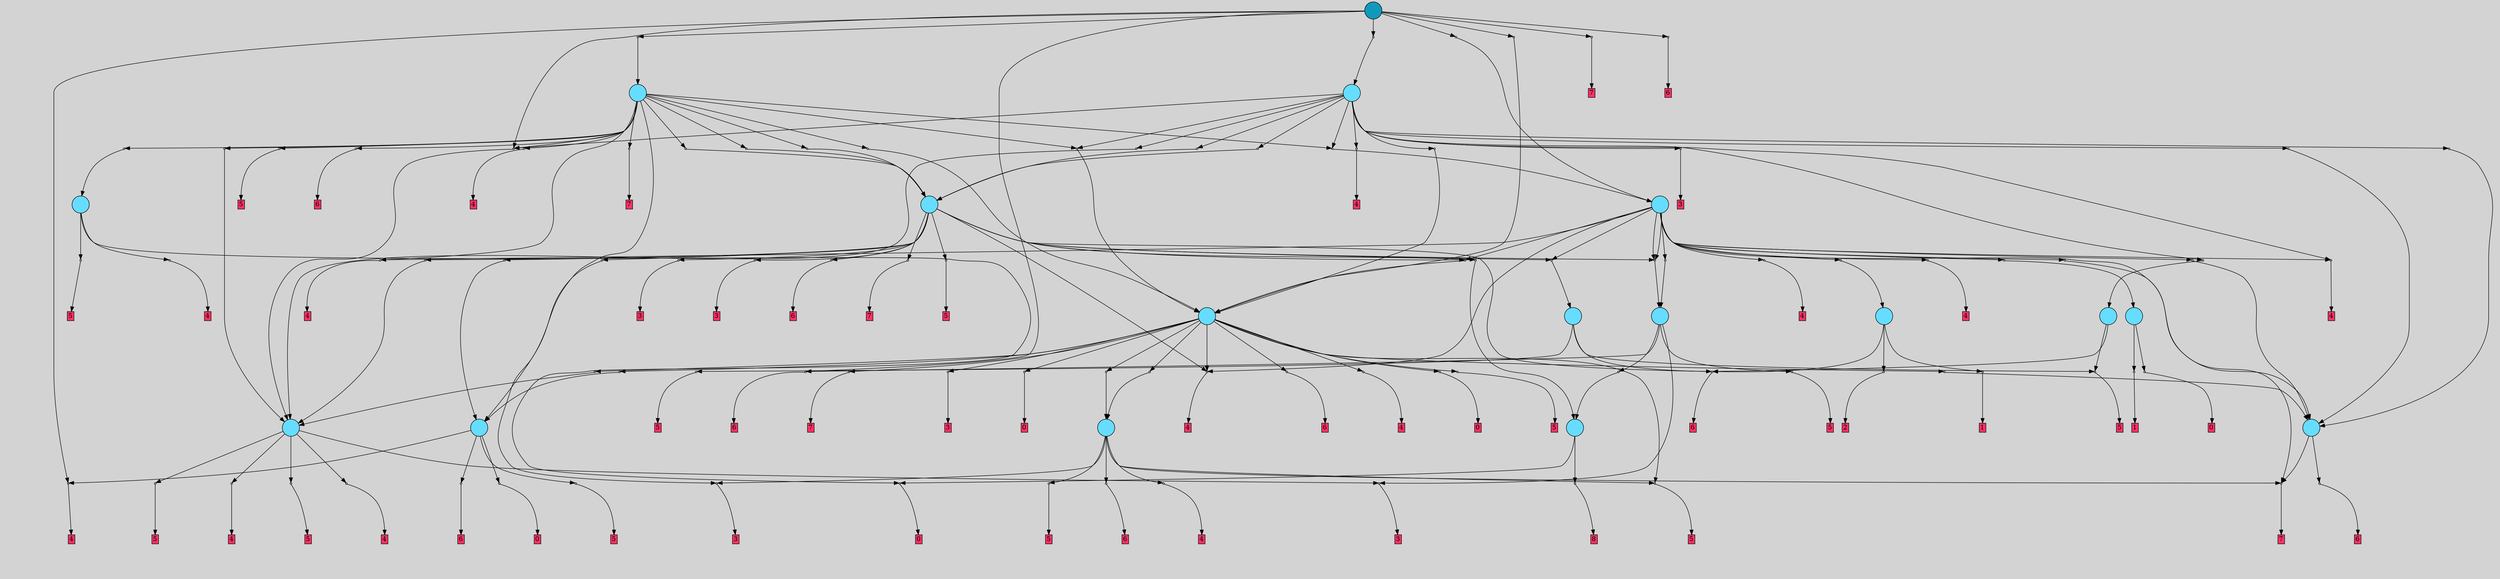// File exported with GEGELATI v1.3.1
// On the 2024-04-01 07:44:24
// With the File::TPGGraphDotExporter
digraph{
	graph[pad = "0.212, 0.055" bgcolor = lightgray]
	node[shape=circle style = filled label = ""]
		T0 [fillcolor="#66ddff"]
		T1 [fillcolor="#66ddff"]
		T4 [fillcolor="#66ddff"]
		T5 [fillcolor="#66ddff"]
		T6 [fillcolor="#66ddff"]
		T8 [fillcolor="#66ddff"]
		T12 [fillcolor="#66ddff"]
		T15 [fillcolor="#66ddff"]
		T39 [fillcolor="#66ddff"]
		T96 [fillcolor="#66ddff"]
		T127 [fillcolor="#66ddff"]
		T228 [fillcolor="#66ddff"]
		T319 [fillcolor="#66ddff"]
		T552 [fillcolor="#66ddff"]
		T951 [fillcolor="#66ddff"]
		T1022 [fillcolor="#66ddff"]
		T1129 [fillcolor="#1199bb"]
		P33015 [fillcolor="#cccccc" shape=point] //
		I33015 [shape=box style=invis label="1|1&3|4#0|1&#92;n3|3&1|0#0|6&#92;n6|4&4|6#3|7&#92;n7|5&4|2#0|6&#92;n3|6&2|6#0|0&#92;n2|6&1|3#0|4&#92;n6|3&3|6#3|3&#92;n4|1&0|3#0|5&#92;n1|0&2|5#0|1&#92;n"]
		P33015 -> I33015[style=invis]
		A18143 [fillcolor="#ff3366" shape=box margin=0.03 width=0 height=0 label="0"]
		T0 -> P33015 -> A18143
		P33016 [fillcolor="#cccccc" shape=point] //
		I33016 [shape=box style=invis label="6|2&1|0#2|1&#92;n7|1&3|7#4|0&#92;n6|4&4|4#3|3&#92;n5|6&0|0#3|5&#92;n3|0&3|1#2|7&#92;n3|0&1|3#0|6&#92;n2|6&0|4#0|6&#92;n7|1&2|0#0|5&#92;n"]
		P33016 -> I33016[style=invis]
		A18144 [fillcolor="#ff3366" shape=box margin=0.03 width=0 height=0 label="1"]
		T0 -> P33016 -> A18144
		P33017 [fillcolor="#cccccc" shape=point] //
		I33017 [shape=box style=invis label="5|7&0|0#3|0&#92;n8|0&1|7#3|0&#92;n"]
		P33017 -> I33017[style=invis]
		A18145 [fillcolor="#ff3366" shape=box margin=0.03 width=0 height=0 label="1"]
		T1 -> P33017 -> A18145
		P33018 [fillcolor="#cccccc" shape=point] //
		I33018 [shape=box style=invis label="7|0&2|7#0|0&#92;n7|4&2|1#0|3&#92;n2|7&2|4#0|1&#92;n1|4&2|1#2|2&#92;n1|7&3|0#3|4&#92;n"]
		P33018 -> I33018[style=invis]
		A18146 [fillcolor="#ff3366" shape=box margin=0.03 width=0 height=0 label="2"]
		T1 -> P33018 -> A18146
		P33019 [fillcolor="#cccccc" shape=point] //
		I33019 [shape=box style=invis label="7|5&4|6#3|3&#92;n1|3&0|7#0|4&#92;n5|1&0|7#4|4&#92;n6|6&1|1#2|4&#92;n3|5&0|2#1|2&#92;n6|3&2|4#0|1&#92;n"]
		P33019 -> I33019[style=invis]
		A18147 [fillcolor="#ff3366" shape=box margin=0.03 width=0 height=0 label="4"]
		T4 -> P33019 -> A18147
		P33020 [fillcolor="#cccccc" shape=point] //
		I33020 [shape=box style=invis label="4|3&1|4#3|1&#92;n6|3&2|0#0|3&#92;n7|0&4|1#1|5&#92;n4|4&4|7#0|2&#92;n6|6&1|0#2|7&#92;n0|0&4|1#1|1&#92;n3|2&2|2#0|0&#92;n6|0&3|4#1|1&#92;n8|6&1|3#4|0&#92;n"]
		P33020 -> I33020[style=invis]
		A18148 [fillcolor="#ff3366" shape=box margin=0.03 width=0 height=0 label="5"]
		T4 -> P33020 -> A18148
		P33021 [fillcolor="#cccccc" shape=point] //
		I33021 [shape=box style=invis label="2|4&0|4#1|3&#92;n4|2&0|3#3|6&#92;n6|4&2|5#4|3&#92;n"]
		P33021 -> I33021[style=invis]
		A18149 [fillcolor="#ff3366" shape=box margin=0.03 width=0 height=0 label="5"]
		T5 -> P33021 -> A18149
		P33022 [fillcolor="#cccccc" shape=point] //
		I33022 [shape=box style=invis label="6|4&1|4#4|4&#92;n7|2&0|6#2|2&#92;n1|3&3|6#1|7&#92;n2|6&4|0#1|7&#92;n"]
		P33022 -> I33022[style=invis]
		A18150 [fillcolor="#ff3366" shape=box margin=0.03 width=0 height=0 label="6"]
		T5 -> P33022 -> A18150
		P33023 [fillcolor="#cccccc" shape=point] //
		I33023 [shape=box style=invis label="8|4&0|5#4|6&#92;n0|3&1|1#2|6&#92;n"]
		P33023 -> I33023[style=invis]
		A18151 [fillcolor="#ff3366" shape=box margin=0.03 width=0 height=0 label="6"]
		T6 -> P33023 -> A18151
		P33024 [fillcolor="#cccccc" shape=point] //
		I33024 [shape=box style=invis label="0|6&4|0#4|1&#92;n4|2&0|1#0|3&#92;n5|6&4|7#3|1&#92;n3|6&1|7#4|7&#92;n6|7&1|6#0|7&#92;n8|0&1|5#3|3&#92;n5|6&3|1#1|7&#92;n1|6&0|4#3|7&#92;n6|0&2|2#4|5&#92;n7|4&2|5#3|6&#92;n"]
		P33024 -> I33024[style=invis]
		A18152 [fillcolor="#ff3366" shape=box margin=0.03 width=0 height=0 label="7"]
		T6 -> P33024 -> A18152
		P33025 [fillcolor="#cccccc" shape=point] //
		I33025 [shape=box style=invis label="4|3&3|7#0|2&#92;n2|6&2|0#0|2&#92;n5|2&0|0#4|3&#92;n8|2&4|1#1|3&#92;n5|7&2|2#3|4&#92;n0|5&3|2#0|6&#92;n5|0&3|4#1|7&#92;n"]
		P33025 -> I33025[style=invis]
		A18153 [fillcolor="#ff3366" shape=box margin=0.03 width=0 height=0 label="8"]
		T8 -> P33025 -> A18153
		P33026 [fillcolor="#cccccc" shape=point] //
		I33026 [shape=box style=invis label="7|2&4|4#4|7&#92;n6|3&4|4#1|5&#92;n7|6&3|6#4|5&#92;n6|7&0|3#4|6&#92;n6|1&3|4#3|5&#92;n1|1&2|1#2|1&#92;n3|1&4|2#4|6&#92;n6|5&3|2#3|0&#92;n2|0&1|6#3|0&#92;n4|0&4|2#4|2&#92;n"]
		P33026 -> I33026[style=invis]
		A18154 [fillcolor="#ff3366" shape=box margin=0.03 width=0 height=0 label="0"]
		T8 -> P33026 -> A18154
		T1 -> P33022
		T4 -> P33026
		P33027 [fillcolor="#cccccc" shape=point] //
		I33027 [shape=box style=invis label="3|0&1|7#2|6&#92;n1|6&0|7#3|4&#92;n3|7&1|2#1|7&#92;n3|5&3|3#0|2&#92;n0|3&0|4#0|1&#92;n4|1&2|5#3|2&#92;n6|7&3|2#0|7&#92;n"]
		P33027 -> I33027[style=invis]
		A18155 [fillcolor="#ff3366" shape=box margin=0.03 width=0 height=0 label="3"]
		T12 -> P33027 -> A18155
		P33028 [fillcolor="#cccccc" shape=point] //
		I33028 [shape=box style=invis label="2|5&1|6#0|2&#92;n1|2&0|5#4|0&#92;n0|6&2|0#3|3&#92;n1|4&0|0#3|6&#92;n0|6&4|1#0|3&#92;n8|4&3|5#0|6&#92;n5|2&2|4#0|5&#92;n1|1&2|4#2|4&#92;n3|5&2|2#0|7&#92;n"]
		P33028 -> I33028[style=invis]
		T12 -> P33028 -> T8
		P33029 [fillcolor="#cccccc" shape=point] //
		I33029 [shape=box style=invis label="1|3&3|6#1|7&#92;n7|2&0|6#2|2&#92;n6|4&4|4#4|4&#92;n"]
		P33029 -> I33029[style=invis]
		A18156 [fillcolor="#ff3366" shape=box margin=0.03 width=0 height=0 label="6"]
		T12 -> P33029 -> A18156
		P33030 [fillcolor="#cccccc" shape=point] //
		I33030 [shape=box style=invis label="4|2&0|3#3|6&#92;n2|4&0|4#1|3&#92;n4|3&3|7#2|2&#92;n"]
		P33030 -> I33030[style=invis]
		A18157 [fillcolor="#ff3366" shape=box margin=0.03 width=0 height=0 label="5"]
		T12 -> P33030 -> A18157
		P33031 [fillcolor="#cccccc" shape=point] //
		I33031 [shape=box style=invis label="7|5&4|6#3|3&#92;n1|3&0|7#0|4&#92;n5|1&0|7#4|4&#92;n6|3&2|4#0|1&#92;n3|5&0|2#1|2&#92;n6|0&1|1#2|4&#92;n4|4&0|3#3|2&#92;n"]
		P33031 -> I33031[style=invis]
		A18158 [fillcolor="#ff3366" shape=box margin=0.03 width=0 height=0 label="4"]
		T15 -> P33031 -> A18158
		P33032 [fillcolor="#cccccc" shape=point] //
		I33032 [shape=box style=invis label="0|0&4|1#4|1&#92;n6|3&2|0#0|3&#92;n1|7&1|4#4|6&#92;n4|4&4|7#0|2&#92;n6|6&1|0#2|7&#92;n4|3&1|4#3|1&#92;n3|2&2|2#0|0&#92;n6|0&3|4#1|1&#92;n8|6&1|3#4|0&#92;n"]
		P33032 -> I33032[style=invis]
		A18159 [fillcolor="#ff3366" shape=box margin=0.03 width=0 height=0 label="5"]
		T15 -> P33032 -> A18159
		P33033 [fillcolor="#cccccc" shape=point] //
		I33033 [shape=box style=invis label="6|3&2|4#0|1&#92;n1|3&0|7#0|4&#92;n6|1&0|7#4|4&#92;n6|6&1|1#2|4&#92;n3|5&0|2#1|2&#92;n7|5&4|6#3|3&#92;n"]
		P33033 -> I33033[style=invis]
		A18160 [fillcolor="#ff3366" shape=box margin=0.03 width=0 height=0 label="4"]
		T15 -> P33033 -> A18160
		P33034 [fillcolor="#cccccc" shape=point] //
		I33034 [shape=box style=invis label="4|4&4|7#0|2&#92;n6|3&2|0#0|3&#92;n4|3&1|4#3|1&#92;n6|6&1|0#2|7&#92;n0|0&4|1#1|1&#92;n3|2&2|2#0|0&#92;n6|7&3|4#1|1&#92;n8|6&1|3#4|0&#92;n"]
		P33034 -> I33034[style=invis]
		A18161 [fillcolor="#ff3366" shape=box margin=0.03 width=0 height=0 label="5"]
		T15 -> P33034 -> A18161
		T15 -> P33027
		T39 -> P33021
		T39 -> P33022
		P33035 [fillcolor="#cccccc" shape=point] //
		I33035 [shape=box style=invis label="6|6&1|0#2|7&#92;n6|3&2|0#0|3&#92;n7|0&4|1#1|5&#92;n4|4&4|7#0|2&#92;n4|3&1|4#3|1&#92;n0|0&4|1#1|1&#92;n3|2&2|2#0|0&#92;n4|0&3|4#1|1&#92;n8|6&1|3#4|0&#92;n"]
		P33035 -> I33035[style=invis]
		A18162 [fillcolor="#ff3366" shape=box margin=0.03 width=0 height=0 label="5"]
		T39 -> P33035 -> A18162
		P33036 [fillcolor="#cccccc" shape=point] //
		I33036 [shape=box style=invis label="2|5&1|6#0|2&#92;n1|2&0|5#4|0&#92;n0|6&2|4#3|3&#92;n1|4&0|0#3|6&#92;n3|5&2|2#0|7&#92;n8|4&3|5#0|6&#92;n5|2&2|4#0|5&#92;n1|1&2|4#2|4&#92;n"]
		P33036 -> I33036[style=invis]
		A18163 [fillcolor="#ff3366" shape=box margin=0.03 width=0 height=0 label="4"]
		T96 -> P33036 -> A18163
		P33037 [fillcolor="#cccccc" shape=point] //
		I33037 [shape=box style=invis label="4|0&3|5#1|4&#92;n"]
		P33037 -> I33037[style=invis]
		A18164 [fillcolor="#ff3366" shape=box margin=0.03 width=0 height=0 label="5"]
		T96 -> P33037 -> A18164
		P33038 [fillcolor="#cccccc" shape=point] //
		I33038 [shape=box style=invis label="8|7&4|0#1|0&#92;n3|0&3|1#0|4&#92;n0|6&3|3#0|2&#92;n6|2&4|0#3|0&#92;n6|3&2|5#2|4&#92;n5|1&4|6#1|3&#92;n"]
		P33038 -> I33038[style=invis]
		A18165 [fillcolor="#ff3366" shape=box margin=0.03 width=0 height=0 label="6"]
		T96 -> P33038 -> A18165
		P33039 [fillcolor="#cccccc" shape=point] //
		I33039 [shape=box style=invis label="6|4&2|6#3|0&#92;n0|0&1|5#2|2&#92;n"]
		P33039 -> I33039[style=invis]
		A18166 [fillcolor="#ff3366" shape=box margin=0.03 width=0 height=0 label="5"]
		T96 -> P33039 -> A18166
		T96 -> P33024
		P33040 [fillcolor="#cccccc" shape=point] //
		I33040 [shape=box style=invis label="7|0&3|2#0|5&#92;n3|0&1|7#2|6&#92;n0|3&1|5#3|6&#92;n0|3&0|4#0|1&#92;n8|7&1|2#1|7&#92;n4|1&4|5#3|2&#92;n8|4&2|0#1|2&#92;n0|0&2|2#0|7&#92;n7|3&3|1#2|6&#92;n"]
		P33040 -> I33040[style=invis]
		A18167 [fillcolor="#ff3366" shape=box margin=0.03 width=0 height=0 label="3"]
		T96 -> P33040 -> A18167
		P33041 [fillcolor="#cccccc" shape=point] //
		I33041 [shape=box style=invis label="1|5&1|3#1|3&#92;n8|0&0|6#0|6&#92;n"]
		P33041 -> I33041[style=invis]
		A18168 [fillcolor="#ff3366" shape=box margin=0.03 width=0 height=0 label="6"]
		T127 -> P33041 -> A18168
		P33042 [fillcolor="#cccccc" shape=point] //
		I33042 [shape=box style=invis label="8|3&0|1#1|3&#92;n0|6&2|3#2|7&#92;n8|1&2|1#2|7&#92;n1|3&3|2#3|2&#92;n4|0&4|2#4|2&#92;n2|1&4|6#3|0&#92;n0|0&3|5#3|1&#92;n6|1&3|4#2|5&#92;n1|1&3|1#2|3&#92;n5|2&4|4#4|0&#92;n"]
		P33042 -> I33042[style=invis]
		A18169 [fillcolor="#ff3366" shape=box margin=0.03 width=0 height=0 label="0"]
		T127 -> P33042 -> A18169
		P33043 [fillcolor="#cccccc" shape=point] //
		I33043 [shape=box style=invis label="5|4&2|4#0|5&#92;n1|2&0|5#4|0&#92;n8|1&2|4#3|7&#92;n2|5&1|6#0|2&#92;n6|1&2|4#2|4&#92;n4|4&1|5#4|6&#92;n7|0&3|2#4|1&#92;n8|5&2|0#0|7&#92;n4|1&4|4#0|5&#92;n"]
		P33043 -> I33043[style=invis]
		A18170 [fillcolor="#ff3366" shape=box margin=0.03 width=0 height=0 label="4"]
		T127 -> P33043 -> A18170
		P33044 [fillcolor="#cccccc" shape=point] //
		I33044 [shape=box style=invis label="6|4&2|5#4|3&#92;n1|0&0|5#3|2&#92;n4|2&0|3#3|2&#92;n"]
		P33044 -> I33044[style=invis]
		A18171 [fillcolor="#ff3366" shape=box margin=0.03 width=0 height=0 label="5"]
		T127 -> P33044 -> A18171
		P33045 [fillcolor="#cccccc" shape=point] //
		I33045 [shape=box style=invis label="0|6&4|1#4|1&#92;n4|2&0|1#0|3&#92;n5|6&4|7#3|1&#92;n3|6&1|7#4|7&#92;n6|7&1|6#0|7&#92;n8|0&1|5#3|3&#92;n7|4&2|5#3|6&#92;n6|0&2|2#4|5&#92;n1|6&0|4#3|7&#92;n"]
		P33045 -> I33045[style=invis]
		T228 -> P33045 -> T96
		P33046 [fillcolor="#cccccc" shape=point] //
		I33046 [shape=box style=invis label="8|7&4|0#1|0&#92;n3|0&3|1#0|4&#92;n5|1&4|6#1|3&#92;n6|2&4|7#3|0&#92;n6|3&2|5#2|4&#92;n"]
		P33046 -> I33046[style=invis]
		A18172 [fillcolor="#ff3366" shape=box margin=0.03 width=0 height=0 label="6"]
		T228 -> P33046 -> A18172
		P33047 [fillcolor="#cccccc" shape=point] //
		I33047 [shape=box style=invis label="0|7&2|4#1|5&#92;n6|5&3|3#4|4&#92;n4|0&1|1#1|3&#92;n"]
		P33047 -> I33047[style=invis]
		A18173 [fillcolor="#ff3366" shape=box margin=0.03 width=0 height=0 label="4"]
		T228 -> P33047 -> A18173
		P33048 [fillcolor="#cccccc" shape=point] //
		I33048 [shape=box style=invis label="6|7&3|2#1|4&#92;n0|2&3|2#4|4&#92;n8|6&4|0#4|7&#92;n3|0&3|5#0|4&#92;n0|5&2|7#2|6&#92;n7|2&1|2#3|3&#92;n6|1&3|7#3|7&#92;n8|1&4|3#3|6&#92;n"]
		P33048 -> I33048[style=invis]
		T228 -> P33048 -> T15
		T228 -> P33039
		P33049 [fillcolor="#cccccc" shape=point] //
		I33049 [shape=box style=invis label="8|1&2|1#2|7&#92;n0|6&2|3#2|7&#92;n8|3&0|1#1|3&#92;n5|2&4|4#4|2&#92;n7|6&2|4#2|2&#92;n2|1&4|6#3|0&#92;n1|1&3|1#2|3&#92;n4|0&4|2#4|2&#92;n5|3&3|2#3|2&#92;n"]
		P33049 -> I33049[style=invis]
		A18174 [fillcolor="#ff3366" shape=box margin=0.03 width=0 height=0 label="0"]
		T228 -> P33049 -> A18174
		P33050 [fillcolor="#cccccc" shape=point] //
		I33050 [shape=box style=invis label="6|4&3|6#3|0&#92;n"]
		P33050 -> I33050[style=invis]
		A18175 [fillcolor="#ff3366" shape=box margin=0.03 width=0 height=0 label="5"]
		T228 -> P33050 -> A18175
		P33051 [fillcolor="#cccccc" shape=point] //
		I33051 [shape=box style=invis label="1|3&0|1#4|6&#92;n3|2&0|0#4|6&#92;n2|7&2|6#4|3&#92;n3|5&2|2#0|7&#92;n8|1&1|6#0|0&#92;n1|1&0|5#0|0&#92;n4|2&3|1#1|3&#92;n8|0&1|0#0|6&#92;n"]
		P33051 -> I33051[style=invis]
		A18176 [fillcolor="#ff3366" shape=box margin=0.03 width=0 height=0 label="4"]
		T228 -> P33051 -> A18176
		P33052 [fillcolor="#cccccc" shape=point] //
		I33052 [shape=box style=invis label="0|6&4|1#4|1&#92;n4|2&0|1#0|3&#92;n8|0&1|5#4|3&#92;n3|6&1|7#4|7&#92;n6|7&1|6#0|7&#92;n5|6&4|7#3|1&#92;n7|4&2|5#3|6&#92;n6|0&2|2#4|5&#92;n1|6&0|4#3|7&#92;n"]
		P33052 -> I33052[style=invis]
		T228 -> P33052 -> T96
		P33053 [fillcolor="#cccccc" shape=point] //
		I33053 [shape=box style=invis label="7|5&4|6#3|3&#92;n1|3&0|7#0|4&#92;n5|1&0|7#4|4&#92;n5|2&2|6#1|0&#92;n6|6&1|1#2|4&#92;n6|3&2|4#0|1&#92;n3|5&0|2#1|2&#92;n"]
		P33053 -> I33053[style=invis]
		T228 -> P33053 -> T6
		P33054 [fillcolor="#cccccc" shape=point] //
		I33054 [shape=box style=invis label="8|1&3|3#0|7&#92;n1|1&1|5#3|1&#92;n3|2&3|3#0|6&#92;n1|0&0|7#0|3&#92;n3|3&4|3#2|0&#92;n5|5&4|1#1|2&#92;n6|5&4|3#2|6&#92;n7|0&0|0#4|6&#92;n0|4&0|2#1|5&#92;n0|1&2|5#1|1&#92;n"]
		P33054 -> I33054[style=invis]
		A18177 [fillcolor="#ff3366" shape=box margin=0.03 width=0 height=0 label="3"]
		T228 -> P33054 -> A18177
		P33055 [fillcolor="#cccccc" shape=point] //
		I33055 [shape=box style=invis label="7|2&4|4#4|7&#92;n6|4&4|4#1|5&#92;n1|1&2|1#2|1&#92;n6|7&0|3#4|6&#92;n6|1&3|4#3|5&#92;n7|6&3|6#4|5&#92;n3|1&4|2#4|6&#92;n6|5&3|2#3|0&#92;n2|0&1|6#3|0&#92;n4|0&4|2#4|2&#92;n"]
		P33055 -> I33055[style=invis]
		A18178 [fillcolor="#ff3366" shape=box margin=0.03 width=0 height=0 label="0"]
		T228 -> P33055 -> A18178
		P33056 [fillcolor="#cccccc" shape=point] //
		I33056 [shape=box style=invis label="0|6&4|0#4|1&#92;n8|0&1|5#3|3&#92;n5|6&4|7#3|1&#92;n3|6&1|7#4|7&#92;n6|7&1|6#0|7&#92;n4|2&0|1#0|3&#92;n5|6&3|1#1|7&#92;n1|6&0|4#1|7&#92;n6|0&2|2#4|5&#92;n7|4&2|5#3|6&#92;n"]
		P33056 -> I33056[style=invis]
		A18179 [fillcolor="#ff3366" shape=box margin=0.03 width=0 height=0 label="7"]
		T228 -> P33056 -> A18179
		P33057 [fillcolor="#cccccc" shape=point] //
		I33057 [shape=box style=invis label="0|3&0|1#3|0&#92;n5|1&3|7#0|5&#92;n2|0&1|2#4|1&#92;n"]
		P33057 -> I33057[style=invis]
		T228 -> P33057 -> T127
		P33058 [fillcolor="#cccccc" shape=point] //
		I33058 [shape=box style=invis label="3|5&3|3#0|2&#92;n1|6&0|7#3|4&#92;n3|7&1|2#1|7&#92;n6|7&3|2#0|7&#92;n3|0&1|7#4|6&#92;n1|6&3|1#0|2&#92;n4|1&2|5#3|2&#92;n"]
		P33058 -> I33058[style=invis]
		A18180 [fillcolor="#ff3366" shape=box margin=0.03 width=0 height=0 label="3"]
		T319 -> P33058 -> A18180
		P33059 [fillcolor="#cccccc" shape=point] //
		I33059 [shape=box style=invis label="5|6&0|1#1|7&#92;n8|6&0|4#3|7&#92;n5|6&4|7#3|1&#92;n6|2&3|4#0|6&#92;n4|3&2|5#3|4&#92;n8|0&3|5#3|3&#92;n6|0&2|2#1|5&#92;n8|6&3|2#0|5&#92;n3|0&1|7#4|7&#92;n4|2&0|5#0|3&#92;n"]
		P33059 -> I33059[style=invis]
		T319 -> P33059 -> T8
		P33060 [fillcolor="#cccccc" shape=point] //
		I33060 [shape=box style=invis label="3|7&0|0#4|1&#92;n3|0&3|1#0|4&#92;n8|7&4|0#1|0&#92;n0|6&3|3#0|5&#92;n7|3&2|5#2|4&#92;n6|2&4|0#3|0&#92;n5|1&4|6#1|3&#92;n"]
		P33060 -> I33060[style=invis]
		A18181 [fillcolor="#ff3366" shape=box margin=0.03 width=0 height=0 label="6"]
		T319 -> P33060 -> A18181
		P33061 [fillcolor="#cccccc" shape=point] //
		I33061 [shape=box style=invis label="5|1&2|3#4|5&#92;n7|4&3|2#3|5&#92;n1|7&3|6#0|3&#92;n2|6&0|5#3|6&#92;n3|0&1|1#3|3&#92;n"]
		P33061 -> I33061[style=invis]
		T319 -> P33061 -> T39
		P33062 [fillcolor="#cccccc" shape=point] //
		I33062 [shape=box style=invis label="3|0&3|5#0|4&#92;n0|4&3|2#4|4&#92;n8|6&4|0#4|7&#92;n6|7&3|2#1|4&#92;n0|2&2|7#2|6&#92;n7|2&1|2#3|0&#92;n8|1&4|3#3|6&#92;n6|3&0|6#3|4&#92;n"]
		P33062 -> I33062[style=invis]
		T319 -> P33062 -> T15
		P33063 [fillcolor="#cccccc" shape=point] //
		I33063 [shape=box style=invis label="3|4&1|7#2|3&#92;n1|0&4|5#4|5&#92;n"]
		P33063 -> I33063[style=invis]
		T319 -> P33063 -> T127
		P33064 [fillcolor="#cccccc" shape=point] //
		I33064 [shape=box style=invis label="6|6&4|7#3|7&#92;n4|2&3|1#0|3&#92;n0|6&4|0#4|1&#92;n3|6&1|7#4|7&#92;n1|6&0|4#3|7&#92;n6|7&4|2#4|5&#92;n5|0&4|2#1|7&#92;n5|6&3|1#1|7&#92;n1|4&3|6#1|2&#92;n4|7&3|2#2|3&#92;n"]
		P33064 -> I33064[style=invis]
		A18182 [fillcolor="#ff3366" shape=box margin=0.03 width=0 height=0 label="7"]
		T319 -> P33064 -> A18182
		P33065 [fillcolor="#cccccc" shape=point] //
		I33065 [shape=box style=invis label="0|4&3|0#1|5&#92;n7|1&1|2#2|5&#92;n5|0&4|3#2|1&#92;n7|2&3|2#0|5&#92;n8|1&3|6#0|2&#92;n6|3&3|4#2|2&#92;n7|1&0|5#0|7&#92;n2|6&0|4#4|3&#92;n"]
		P33065 -> I33065[style=invis]
		A18183 [fillcolor="#ff3366" shape=box margin=0.03 width=0 height=0 label="5"]
		T319 -> P33065 -> A18183
		T319 -> P33022
		T319 -> P33051
		P33066 [fillcolor="#cccccc" shape=point] //
		I33066 [shape=box style=invis label="1|2&3|6#4|7&#92;n8|5&0|5#2|0&#92;n2|7&3|1#1|6&#92;n3|3&1|6#3|2&#92;n8|0&3|3#1|6&#92;n7|2&3|6#4|5&#92;n"]
		P33066 -> I33066[style=invis]
		T319 -> P33066 -> T228
		P33067 [fillcolor="#cccccc" shape=point] //
		I33067 [shape=box style=invis label="6|7&3|2#1|4&#92;n0|2&3|2#1|4&#92;n3|0&3|5#0|4&#92;n5|2&4|2#2|1&#92;n0|2&2|7#2|6&#92;n7|2&1|2#3|3&#92;n8|1&4|3#3|6&#92;n"]
		P33067 -> I33067[style=invis]
		T319 -> P33067 -> T12
		P33068 [fillcolor="#cccccc" shape=point] //
		I33068 [shape=box style=invis label="0|3&0|1#3|0&#92;n2|0&1|5#4|1&#92;n5|1&3|7#0|5&#92;n"]
		P33068 -> I33068[style=invis]
		T319 -> P33068 -> T127
		P33069 [fillcolor="#cccccc" shape=point] //
		I33069 [shape=box style=invis label="5|0&0|3#3|5&#92;n7|2&0|2#0|7&#92;n0|5&0|2#4|6&#92;n8|7&1|2#0|7&#92;n3|4&2|0#0|5&#92;n1|3&0|7#3|0&#92;n4|1&2|1#3|2&#92;n3|1&1|7#4|0&#92;n"]
		P33069 -> I33069[style=invis]
		A18184 [fillcolor="#ff3366" shape=box margin=0.03 width=0 height=0 label="3"]
		T319 -> P33069 -> A18184
		P33070 [fillcolor="#cccccc" shape=point] //
		I33070 [shape=box style=invis label="3|0&3|1#0|4&#92;n8|7&4|0#1|0&#92;n6|3&2|0#2|1&#92;n5|1&4|6#1|3&#92;n6|4&1|1#1|4&#92;n5|2&4|0#3|0&#92;n"]
		P33070 -> I33070[style=invis]
		T552 -> P33070 -> T1
		P33071 [fillcolor="#cccccc" shape=point] //
		I33071 [shape=box style=invis label="5|2&4|2#2|1&#92;n0|2&2|7#2|6&#92;n7|2&1|1#3|6&#92;n3|0&3|5#0|4&#92;n1|0&0|3#3|0&#92;n8|1&4|3#3|6&#92;n"]
		P33071 -> I33071[style=invis]
		T552 -> P33071 -> T12
		P33072 [fillcolor="#cccccc" shape=point] //
		I33072 [shape=box style=invis label="4|0&4|2#4|2&#92;n7|2&4|4#4|7&#92;n6|4&4|4#1|5&#92;n7|6&0|6#1|5&#92;n5|7&0|0#4|7&#92;n6|5&3|2#3|0&#92;n4|4&1|7#1|5&#92;n2|4&1|6#3|3&#92;n3|1&4|2#3|6&#92;n"]
		P33072 -> I33072[style=invis]
		T552 -> P33072 -> T0
		P33073 [fillcolor="#cccccc" shape=point] //
		I33073 [shape=box style=invis label="0|5&4|4#0|1&#92;n6|0&1|7#1|3&#92;n1|4&0|7#0|3&#92;n4|4&4|1#3|5&#92;n"]
		P33073 -> I33073[style=invis]
		T552 -> P33073 -> T6
		P33074 [fillcolor="#cccccc" shape=point] //
		I33074 [shape=box style=invis label="8|7&2|4#1|1&#92;n0|0&0|6#3|6&#92;n6|2&4|0#1|3&#92;n"]
		P33074 -> I33074[style=invis]
		T552 -> P33074 -> T6
		P33075 [fillcolor="#cccccc" shape=point] //
		I33075 [shape=box style=invis label="8|1&1|6#0|0&#92;n0|1&4|4#1|7&#92;n1|1&0|5#0|0&#92;n7|2&3|7#1|4&#92;n8|5&1|3#3|1&#92;n3|5&2|2#0|7&#92;n5|0&1|0#0|6&#92;n6|2&1|1#1|6&#92;n8|2&0|1#4|0&#92;n"]
		P33075 -> I33075[style=invis]
		A18185 [fillcolor="#ff3366" shape=box margin=0.03 width=0 height=0 label="4"]
		T552 -> P33075 -> A18185
		P33076 [fillcolor="#cccccc" shape=point] //
		I33076 [shape=box style=invis label="8|4&4|7#1|3&#92;n2|6&1|0#1|6&#92;n3|4&3|0#3|6&#92;n4|6&4|0#4|1&#92;n4|2&3|7#3|1&#92;n0|5&2|0#1|5&#92;n4|4&1|6#0|6&#92;n0|3&0|3#3|1&#92;n7|0&4|0#0|0&#92;n"]
		P33076 -> I33076[style=invis]
		A18186 [fillcolor="#ff3366" shape=box margin=0.03 width=0 height=0 label="4"]
		T552 -> P33076 -> A18186
		T552 -> P33067
		P33077 [fillcolor="#cccccc" shape=point] //
		I33077 [shape=box style=invis label="7|0&1|1#1|0&#92;n8|5&2|4#2|3&#92;n"]
		P33077 -> I33077[style=invis]
		A18187 [fillcolor="#ff3366" shape=box margin=0.03 width=0 height=0 label="4"]
		T552 -> P33077 -> A18187
		P33078 [fillcolor="#cccccc" shape=point] //
		I33078 [shape=box style=invis label="3|5&0|2#3|2&#92;n1|3&0|7#0|4&#92;n3|1&1|3#3|2&#92;n0|0&0|6#4|3&#92;n1|5&0|2#0|5&#92;n7|5&2|0#1|5&#92;n7|2&0|6#3|4&#92;n6|3&2|4#0|1&#92;n"]
		P33078 -> I33078[style=invis]
		A18188 [fillcolor="#ff3366" shape=box margin=0.03 width=0 height=0 label="4"]
		T552 -> P33078 -> A18188
		T552 -> P33066
		T552 -> P33051
		T552 -> P33067
		T552 -> P33061
		T552 -> P33024
		P33079 [fillcolor="#cccccc" shape=point] //
		I33079 [shape=box style=invis label="4|0&4|2#4|2&#92;n6|5&3|2#3|0&#92;n2|0&1|6#3|3&#92;n7|6&3|6#1|5&#92;n7|2&4|4#4|7&#92;n5|7&0|0#4|7&#92;n4|4&1|7#1|5&#92;n6|4&4|4#1|5&#92;n3|1&4|2#2|6&#92;n"]
		P33079 -> I33079[style=invis]
		T951 -> P33079 -> T552
		P33080 [fillcolor="#cccccc" shape=point] //
		I33080 [shape=box style=invis label="2|2&1|5#3|5&#92;n0|2&3|2#1|4&#92;n3|0&3|5#0|4&#92;n5|4&4|2#2|1&#92;n0|2&2|7#2|6&#92;n7|4&4|0#0|6&#92;n8|1&4|3#3|6&#92;n6|7&3|7#1|4&#92;n"]
		P33080 -> I33080[style=invis]
		T951 -> P33080 -> T228
		P33081 [fillcolor="#cccccc" shape=point] //
		I33081 [shape=box style=invis label="7|6&3|1#3|5&#92;n0|1&1|3#3|6&#92;n3|0&0|3#0|5&#92;n"]
		P33081 -> I33081[style=invis]
		A18189 [fillcolor="#ff3366" shape=box margin=0.03 width=0 height=0 label="5"]
		T951 -> P33081 -> A18189
		P33082 [fillcolor="#cccccc" shape=point] //
		I33082 [shape=box style=invis label="2|1&2|6#2|2&#92;n8|7&3|2#2|5&#92;n6|0&0|7#1|2&#92;n6|0&2|2#1|4&#92;n1|6&4|6#1|4&#92;n4|3&2|3#0|4&#92;n"]
		P33082 -> I33082[style=invis]
		T951 -> P33082 -> T4
		P33083 [fillcolor="#cccccc" shape=point] //
		I33083 [shape=box style=invis label="5|0&1|5#0|3&#92;n0|0&4|4#3|6&#92;n"]
		P33083 -> I33083[style=invis]
		A18190 [fillcolor="#ff3366" shape=box margin=0.03 width=0 height=0 label="6"]
		T951 -> P33083 -> A18190
		P33084 [fillcolor="#cccccc" shape=point] //
		I33084 [shape=box style=invis label="2|1&2|6#2|2&#92;n6|0&0|7#1|2&#92;n8|0&3|2#2|0&#92;n1|6&4|6#1|4&#92;n2|0&1|1#3|7&#92;n6|0&2|2#1|4&#92;n2|6&2|4#2|2&#92;n"]
		P33084 -> I33084[style=invis]
		T951 -> P33084 -> T319
		P33085 [fillcolor="#cccccc" shape=point] //
		I33085 [shape=box style=invis label="3|0&3|5#0|4&#92;n8|6&4|0#4|7&#92;n0|4&3|2#4|4&#92;n6|7&3|2#1|4&#92;n0|2&2|7#2|6&#92;n7|2&1|2#3|3&#92;n8|1&4|3#3|6&#92;n"]
		P33085 -> I33085[style=invis]
		T951 -> P33085 -> T15
		P33086 [fillcolor="#cccccc" shape=point] //
		I33086 [shape=box style=invis label="8|1&1|6#0|0&#92;n0|1&4|4#1|7&#92;n1|1&0|5#0|0&#92;n7|2&3|7#1|4&#92;n8|5&1|3#3|1&#92;n8|2&0|1#4|6&#92;n5|0&1|0#0|6&#92;n6|2&1|1#1|6&#92;n3|5&2|2#0|7&#92;n"]
		P33086 -> I33086[style=invis]
		A18191 [fillcolor="#ff3366" shape=box margin=0.03 width=0 height=0 label="4"]
		T951 -> P33086 -> A18191
		P33087 [fillcolor="#cccccc" shape=point] //
		I33087 [shape=box style=invis label="0|2&2|7#2|6&#92;n7|1&2|5#1|2&#92;n3|0&3|5#0|4&#92;n6|7&3|2#2|4&#92;n8|6&4|3#4|7&#92;n1|5&2|2#4|1&#92;n6|5&4|0#1|1&#92;n8|1&4|3#3|6&#92;n"]
		P33087 -> I33087[style=invis]
		T951 -> P33087 -> T15
		P33088 [fillcolor="#cccccc" shape=point] //
		I33088 [shape=box style=invis label="6|7&3|7#1|4&#92;n0|2&3|2#1|4&#92;n3|0&3|5#0|4&#92;n5|2&4|2#2|1&#92;n0|2&2|7#2|6&#92;n7|2&1|2#3|3&#92;n3|6&2|0#4|4&#92;n8|1&4|3#3|6&#92;n2|2&2|5#3|5&#92;n"]
		P33088 -> I33088[style=invis]
		T951 -> P33088 -> T228
		T951 -> P33040
		P33089 [fillcolor="#cccccc" shape=point] //
		I33089 [shape=box style=invis label="7|5&4|5#4|4&#92;n1|3&3|6#4|4&#92;n4|3&2|3#0|2&#92;n5|0&2|1#0|5&#92;n8|4&3|2#4|0&#92;n8|3&2|2#0|1&#92;n2|1&1|1#3|7&#92;n7|2&3|5#3|0&#92;n"]
		P33089 -> I33089[style=invis]
		T951 -> P33089 -> T319
		T951 -> P33077
		P33090 [fillcolor="#cccccc" shape=point] //
		I33090 [shape=box style=invis label="0|0&2|5#0|3&#92;n6|6&4|7#3|7&#92;n6|3&1|7#2|1&#92;n6|6&4|1#0|7&#92;n4|7&2|2#2|3&#92;n7|2&3|1#0|3&#92;n6|7&2|2#4|5&#92;n3|5&4|2#0|4&#92;n5|5&3|1#1|7&#92;n0|6&4|0#1|1&#92;n"]
		P33090 -> I33090[style=invis]
		A18192 [fillcolor="#ff3366" shape=box margin=0.03 width=0 height=0 label="7"]
		T951 -> P33090 -> A18192
		P33091 [fillcolor="#cccccc" shape=point] //
		I33091 [shape=box style=invis label="2|1&2|6#2|2&#92;n6|0&0|7#1|2&#92;n8|0&3|2#2|5&#92;n6|0&2|2#1|4&#92;n2|0&1|1#3|7&#92;n1|6&4|6#1|4&#92;n4|3&2|3#0|4&#92;n"]
		P33091 -> I33091[style=invis]
		T951 -> P33091 -> T319
		T1022 -> P33079
		P33092 [fillcolor="#cccccc" shape=point] //
		I33092 [shape=box style=invis label="2|2&1|5#3|5&#92;n4|7&1|3#0|6&#92;n0|2&3|2#1|1&#92;n3|0&3|5#0|4&#92;n5|4&4|2#2|1&#92;n8|1&4|3#3|6&#92;n7|4&4|0#0|6&#92;n0|2&2|7#2|6&#92;n6|7&3|7#1|4&#92;n"]
		P33092 -> I33092[style=invis]
		T1022 -> P33092 -> T228
		P33093 [fillcolor="#cccccc" shape=point] //
		I33093 [shape=box style=invis label="7|6&3|6#3|5&#92;n3|0&0|3#0|5&#92;n0|1&1|3#3|6&#92;n"]
		P33093 -> I33093[style=invis]
		T1022 -> P33093 -> T5
		P33094 [fillcolor="#cccccc" shape=point] //
		I33094 [shape=box style=invis label="2|0&2|6#2|2&#92;n6|0&0|7#1|2&#92;n4|3&2|3#0|4&#92;n2|0&1|1#3|7&#92;n1|6&4|6#1|4&#92;n8|0&3|2#2|5&#92;n"]
		P33094 -> I33094[style=invis]
		T1022 -> P33094 -> T319
		P33095 [fillcolor="#cccccc" shape=point] //
		I33095 [shape=box style=invis label="2|3&2|4#1|3&#92;n6|0&3|5#4|1&#92;n4|1&0|3#0|6&#92;n0|3&1|5#2|3&#92;n"]
		P33095 -> I33095[style=invis]
		T1022 -> P33095 -> T6
		T1022 -> P33085
		P33096 [fillcolor="#cccccc" shape=point] //
		I33096 [shape=box style=invis label="8|1&1|6#0|0&#92;n0|1&4|4#1|7&#92;n3|5&2|2#0|7&#92;n7|2&3|7#1|4&#92;n8|0&1|3#3|1&#92;n1|1&0|5#0|0&#92;n5|0&1|0#0|6&#92;n6|2&1|1#1|6&#92;n8|2&0|1#4|0&#92;n"]
		P33096 -> I33096[style=invis]
		A18193 [fillcolor="#ff3366" shape=box margin=0.03 width=0 height=0 label="4"]
		T1022 -> P33096 -> A18193
		P33097 [fillcolor="#cccccc" shape=point] //
		I33097 [shape=box style=invis label="7|1&2|5#1|2&#92;n0|2&2|7#2|6&#92;n7|4&3|2#4|4&#92;n3|0&3|5#0|4&#92;n6|7&3|2#1|4&#92;n8|6&4|3#4|7&#92;n6|5&4|0#1|1&#92;n1|5&2|2#0|1&#92;n8|1&4|3#3|6&#92;n"]
		P33097 -> I33097[style=invis]
		T1022 -> P33097 -> T15
		T1022 -> P33088
		P33098 [fillcolor="#cccccc" shape=point] //
		I33098 [shape=box style=invis label="7|0&3|2#0|5&#92;n3|0&1|7#2|6&#92;n0|3&1|5#3|6&#92;n8|7&3|0#0|2&#92;n8|7&1|2#1|7&#92;n0|3&0|4#0|1&#92;n4|1&2|5#3|2&#92;n0|0&2|2#0|7&#92;n7|3&3|1#2|6&#92;n"]
		P33098 -> I33098[style=invis]
		A18194 [fillcolor="#ff3366" shape=box margin=0.03 width=0 height=0 label="3"]
		T1022 -> P33098 -> A18194
		P33099 [fillcolor="#cccccc" shape=point] //
		I33099 [shape=box style=invis label="2|1&2|6#2|2&#92;n6|0&0|7#1|2&#92;n8|0&3|2#4|5&#92;n6|0&2|2#1|4&#92;n1|6&4|6#1|4&#92;n2|0&1|1#3|7&#92;n4|3&2|3#0|4&#92;n"]
		P33099 -> I33099[style=invis]
		T1022 -> P33099 -> T319
		P33100 [fillcolor="#cccccc" shape=point] //
		I33100 [shape=box style=invis label="3|6&0|6#1|6&#92;n1|3&4|2#2|0&#92;n7|0&4|6#4|6&#92;n6|2&3|3#1|4&#92;n8|4&2|1#4|2&#92;n1|3&0|7#3|5&#92;n"]
		P33100 -> I33100[style=invis]
		T1022 -> P33100 -> T6
		T1022 -> P33078
		P33101 [fillcolor="#cccccc" shape=point] //
		I33101 [shape=box style=invis label="6|5&3|2#3|0&#92;n4|0&4|2#4|2&#92;n0|3&1|0#1|2&#92;n2|0&1|6#3|3&#92;n7|6&3|6#1|5&#92;n7|2&4|4#3|7&#92;n5|7&0|0#4|7&#92;n4|4&1|7#1|5&#92;n6|4&4|4#1|5&#92;n3|1&4|2#2|6&#92;n"]
		P33101 -> I33101[style=invis]
		T1129 -> P33101 -> T552
		P33102 [fillcolor="#cccccc" shape=point] //
		I33102 [shape=box style=invis label="2|0&3|2#4|5&#92;n1|5&2|3#2|2&#92;n0|5&3|6#0|7&#92;n7|3&2|0#0|4&#92;n1|6&4|5#1|4&#92;n4|6&1|1#2|0&#92;n"]
		P33102 -> I33102[style=invis]
		T1129 -> P33102 -> T951
		P33103 [fillcolor="#cccccc" shape=point] //
		I33103 [shape=box style=invis label="6|2&1|1#1|2&#92;n1|1&0|5#4|0&#92;n8|2&0|1#4|0&#92;n3|5&2|2#0|7&#92;n5|0&1|0#0|6&#92;n2|7&2|7#0|4&#92;n8|6&1|6#0|0&#92;n0|1&4|4#1|7&#92;n4|0&3|7#1|2&#92;n"]
		P33103 -> I33103[style=invis]
		T1129 -> P33103 -> T1022
		T1129 -> P33029
		P33104 [fillcolor="#cccccc" shape=point] //
		I33104 [shape=box style=invis label="0|2&3|4#1|4&#92;n2|2&1|5#3|5&#92;n3|0&3|5#0|4&#92;n5|4&4|2#2|1&#92;n1|1&4|3#3|6&#92;n7|4&4|0#0|6&#92;n0|2&2|7#2|6&#92;n"]
		P33104 -> I33104[style=invis]
		T1129 -> P33104 -> T228
		P33105 [fillcolor="#cccccc" shape=point] //
		I33105 [shape=box style=invis label="6|6&4|7#3|7&#92;n4|2&0|1#0|3&#92;n0|6&4|0#4|1&#92;n3|6&1|7#4|7&#92;n6|7&2|2#4|5&#92;n1|6&0|4#3|7&#92;n2|4&2|7#4|6&#92;n5|0&4|2#1|7&#92;n5|6&3|1#1|7&#92;n4|5&3|2#2|3&#92;n"]
		P33105 -> I33105[style=invis]
		A18195 [fillcolor="#ff3366" shape=box margin=0.03 width=0 height=0 label="7"]
		T1129 -> P33105 -> A18195
		T1129 -> P33085
		P33106 [fillcolor="#cccccc" shape=point] //
		I33106 [shape=box style=invis label="5|0&2|5#0|1&#92;n6|5&3|7#1|7&#92;n5|7&4|0#0|4&#92;n7|6&4|7#0|0&#92;n3|6&4|6#1|7&#92;n0|1&0|0#1|2&#92;n5|5&4|6#4|0&#92;n"]
		P33106 -> I33106[style=invis]
		A18196 [fillcolor="#ff3366" shape=box margin=0.03 width=0 height=0 label="6"]
		T1129 -> P33106 -> A18196
		T1129 -> P33043
		{ rank= same T1129 }
}
